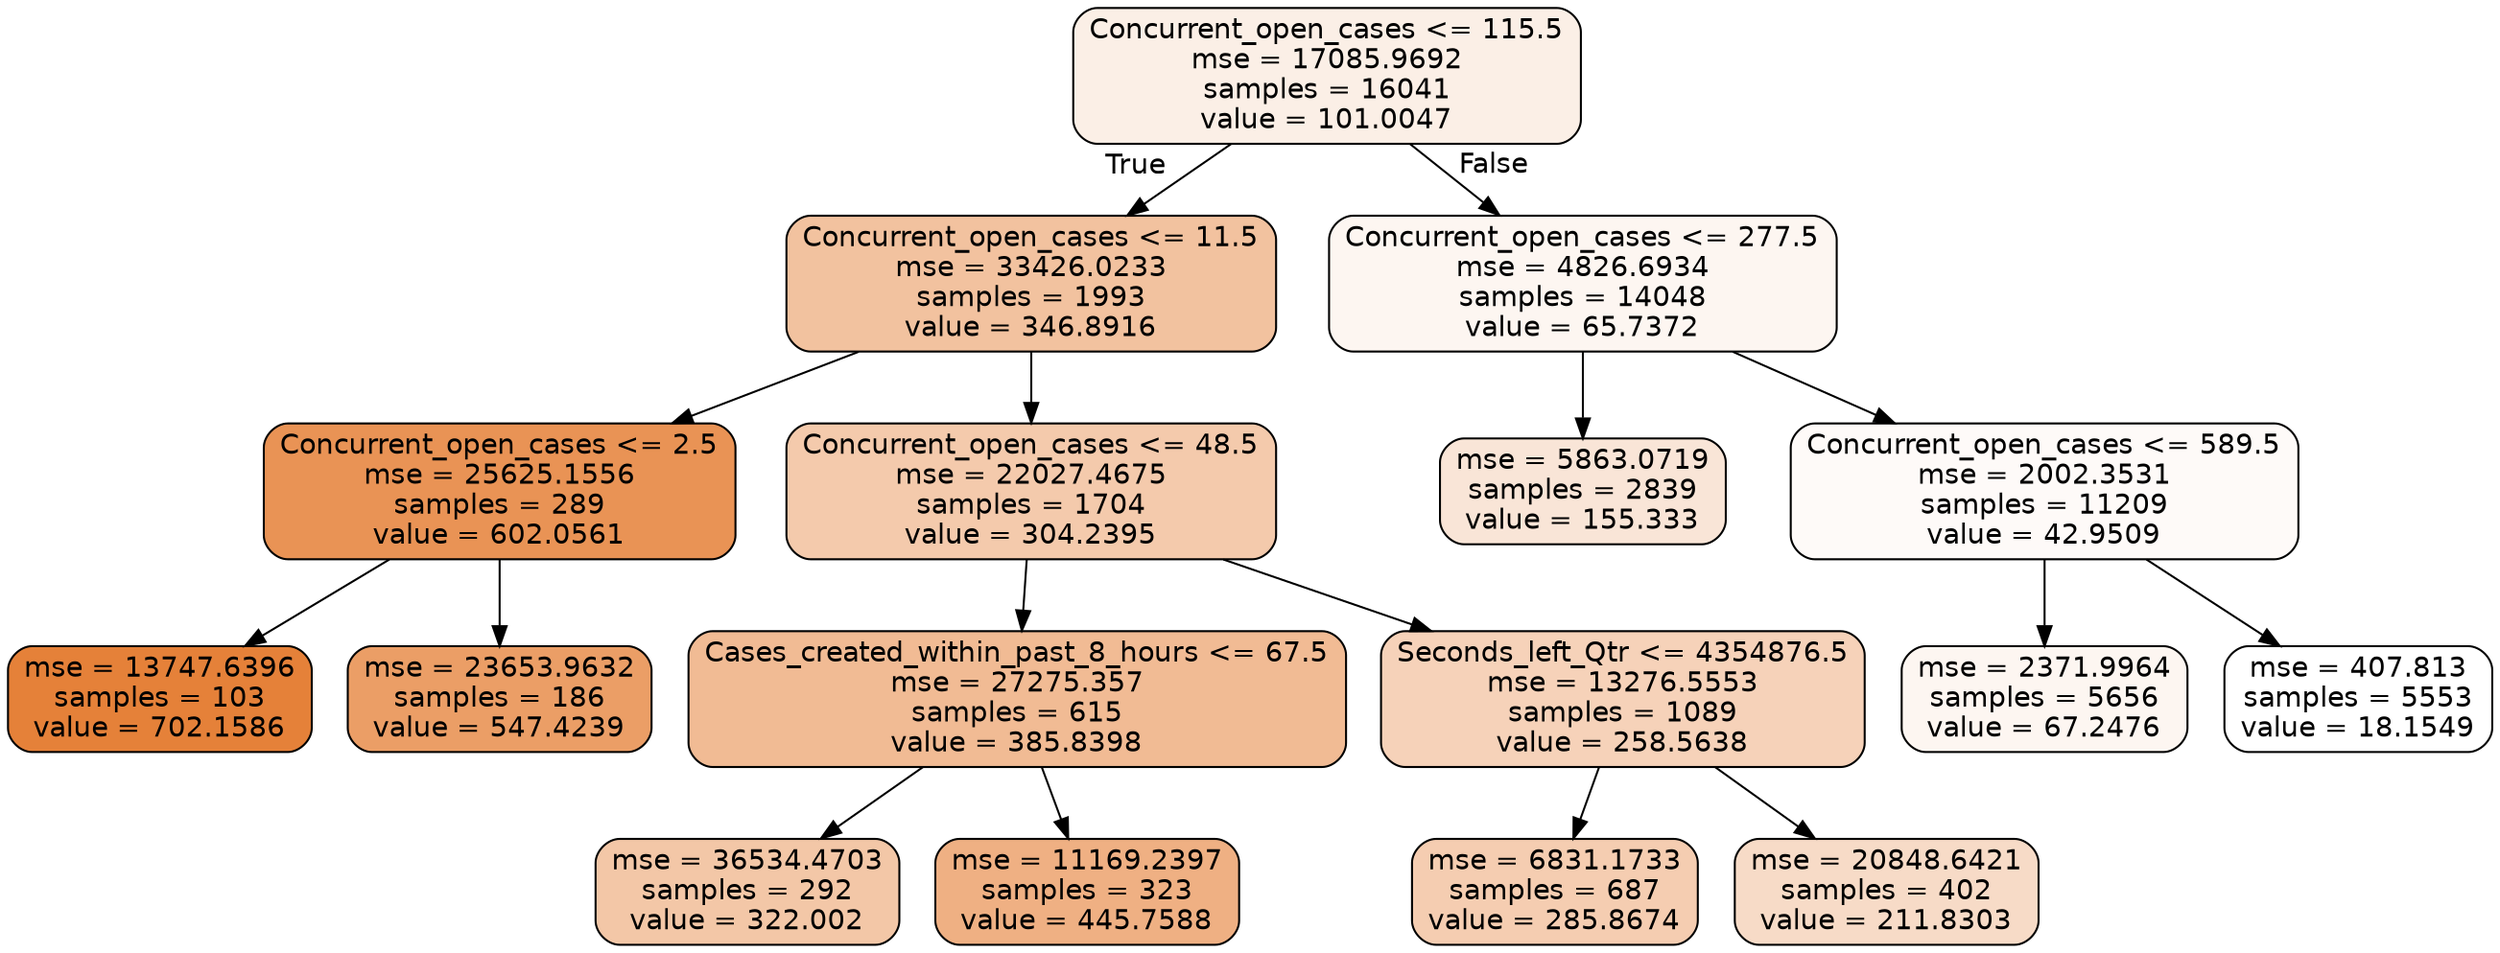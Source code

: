 digraph Tree {
node [shape=box, style="filled, rounded", color="black", fontname=helvetica] ;
edge [fontname=helvetica] ;
0 [label="Concurrent_open_cases <= 115.5\nmse = 17085.9692\nsamples = 16041\nvalue = 101.0047", fillcolor="#e581391f"] ;
1 [label="Concurrent_open_cases <= 11.5\nmse = 33426.0233\nsamples = 1993\nvalue = 346.8916", fillcolor="#e581397b"] ;
0 -> 1 [labeldistance=2.5, labelangle=45, headlabel="True"] ;
5 [label="Concurrent_open_cases <= 2.5\nmse = 25625.1556\nsamples = 289\nvalue = 602.0561", fillcolor="#e58139da"] ;
1 -> 5 ;
13 [label="mse = 13747.6396\nsamples = 103\nvalue = 702.1586", fillcolor="#e58139ff"] ;
5 -> 13 ;
14 [label="mse = 23653.9632\nsamples = 186\nvalue = 547.4239", fillcolor="#e58139c5"] ;
5 -> 14 ;
6 [label="Concurrent_open_cases <= 48.5\nmse = 22027.4675\nsamples = 1704\nvalue = 304.2395", fillcolor="#e581396b"] ;
1 -> 6 ;
9 [label="Cases_created_within_past_8_hours <= 67.5\nmse = 27275.357\nsamples = 615\nvalue = 385.8398", fillcolor="#e5813989"] ;
6 -> 9 ;
11 [label="mse = 36534.4703\nsamples = 292\nvalue = 322.002", fillcolor="#e5813971"] ;
9 -> 11 ;
12 [label="mse = 11169.2397\nsamples = 323\nvalue = 445.7588", fillcolor="#e581399f"] ;
9 -> 12 ;
10 [label="Seconds_left_Qtr <= 4354876.5\nmse = 13276.5553\nsamples = 1089\nvalue = 258.5638", fillcolor="#e581395a"] ;
6 -> 10 ;
15 [label="mse = 6831.1733\nsamples = 687\nvalue = 285.8674", fillcolor="#e5813964"] ;
10 -> 15 ;
16 [label="mse = 20848.6421\nsamples = 402\nvalue = 211.8303", fillcolor="#e5813948"] ;
10 -> 16 ;
2 [label="Concurrent_open_cases <= 277.5\nmse = 4826.6934\nsamples = 14048\nvalue = 65.7372", fillcolor="#e5813912"] ;
0 -> 2 [labeldistance=2.5, labelangle=-45, headlabel="False"] ;
3 [label="mse = 5863.0719\nsamples = 2839\nvalue = 155.333", fillcolor="#e5813933"] ;
2 -> 3 ;
4 [label="Concurrent_open_cases <= 589.5\nmse = 2002.3531\nsamples = 11209\nvalue = 42.9509", fillcolor="#e5813909"] ;
2 -> 4 ;
7 [label="mse = 2371.9964\nsamples = 5656\nvalue = 67.2476", fillcolor="#e5813912"] ;
4 -> 7 ;
8 [label="mse = 407.813\nsamples = 5553\nvalue = 18.1549", fillcolor="#e5813900"] ;
4 -> 8 ;
}